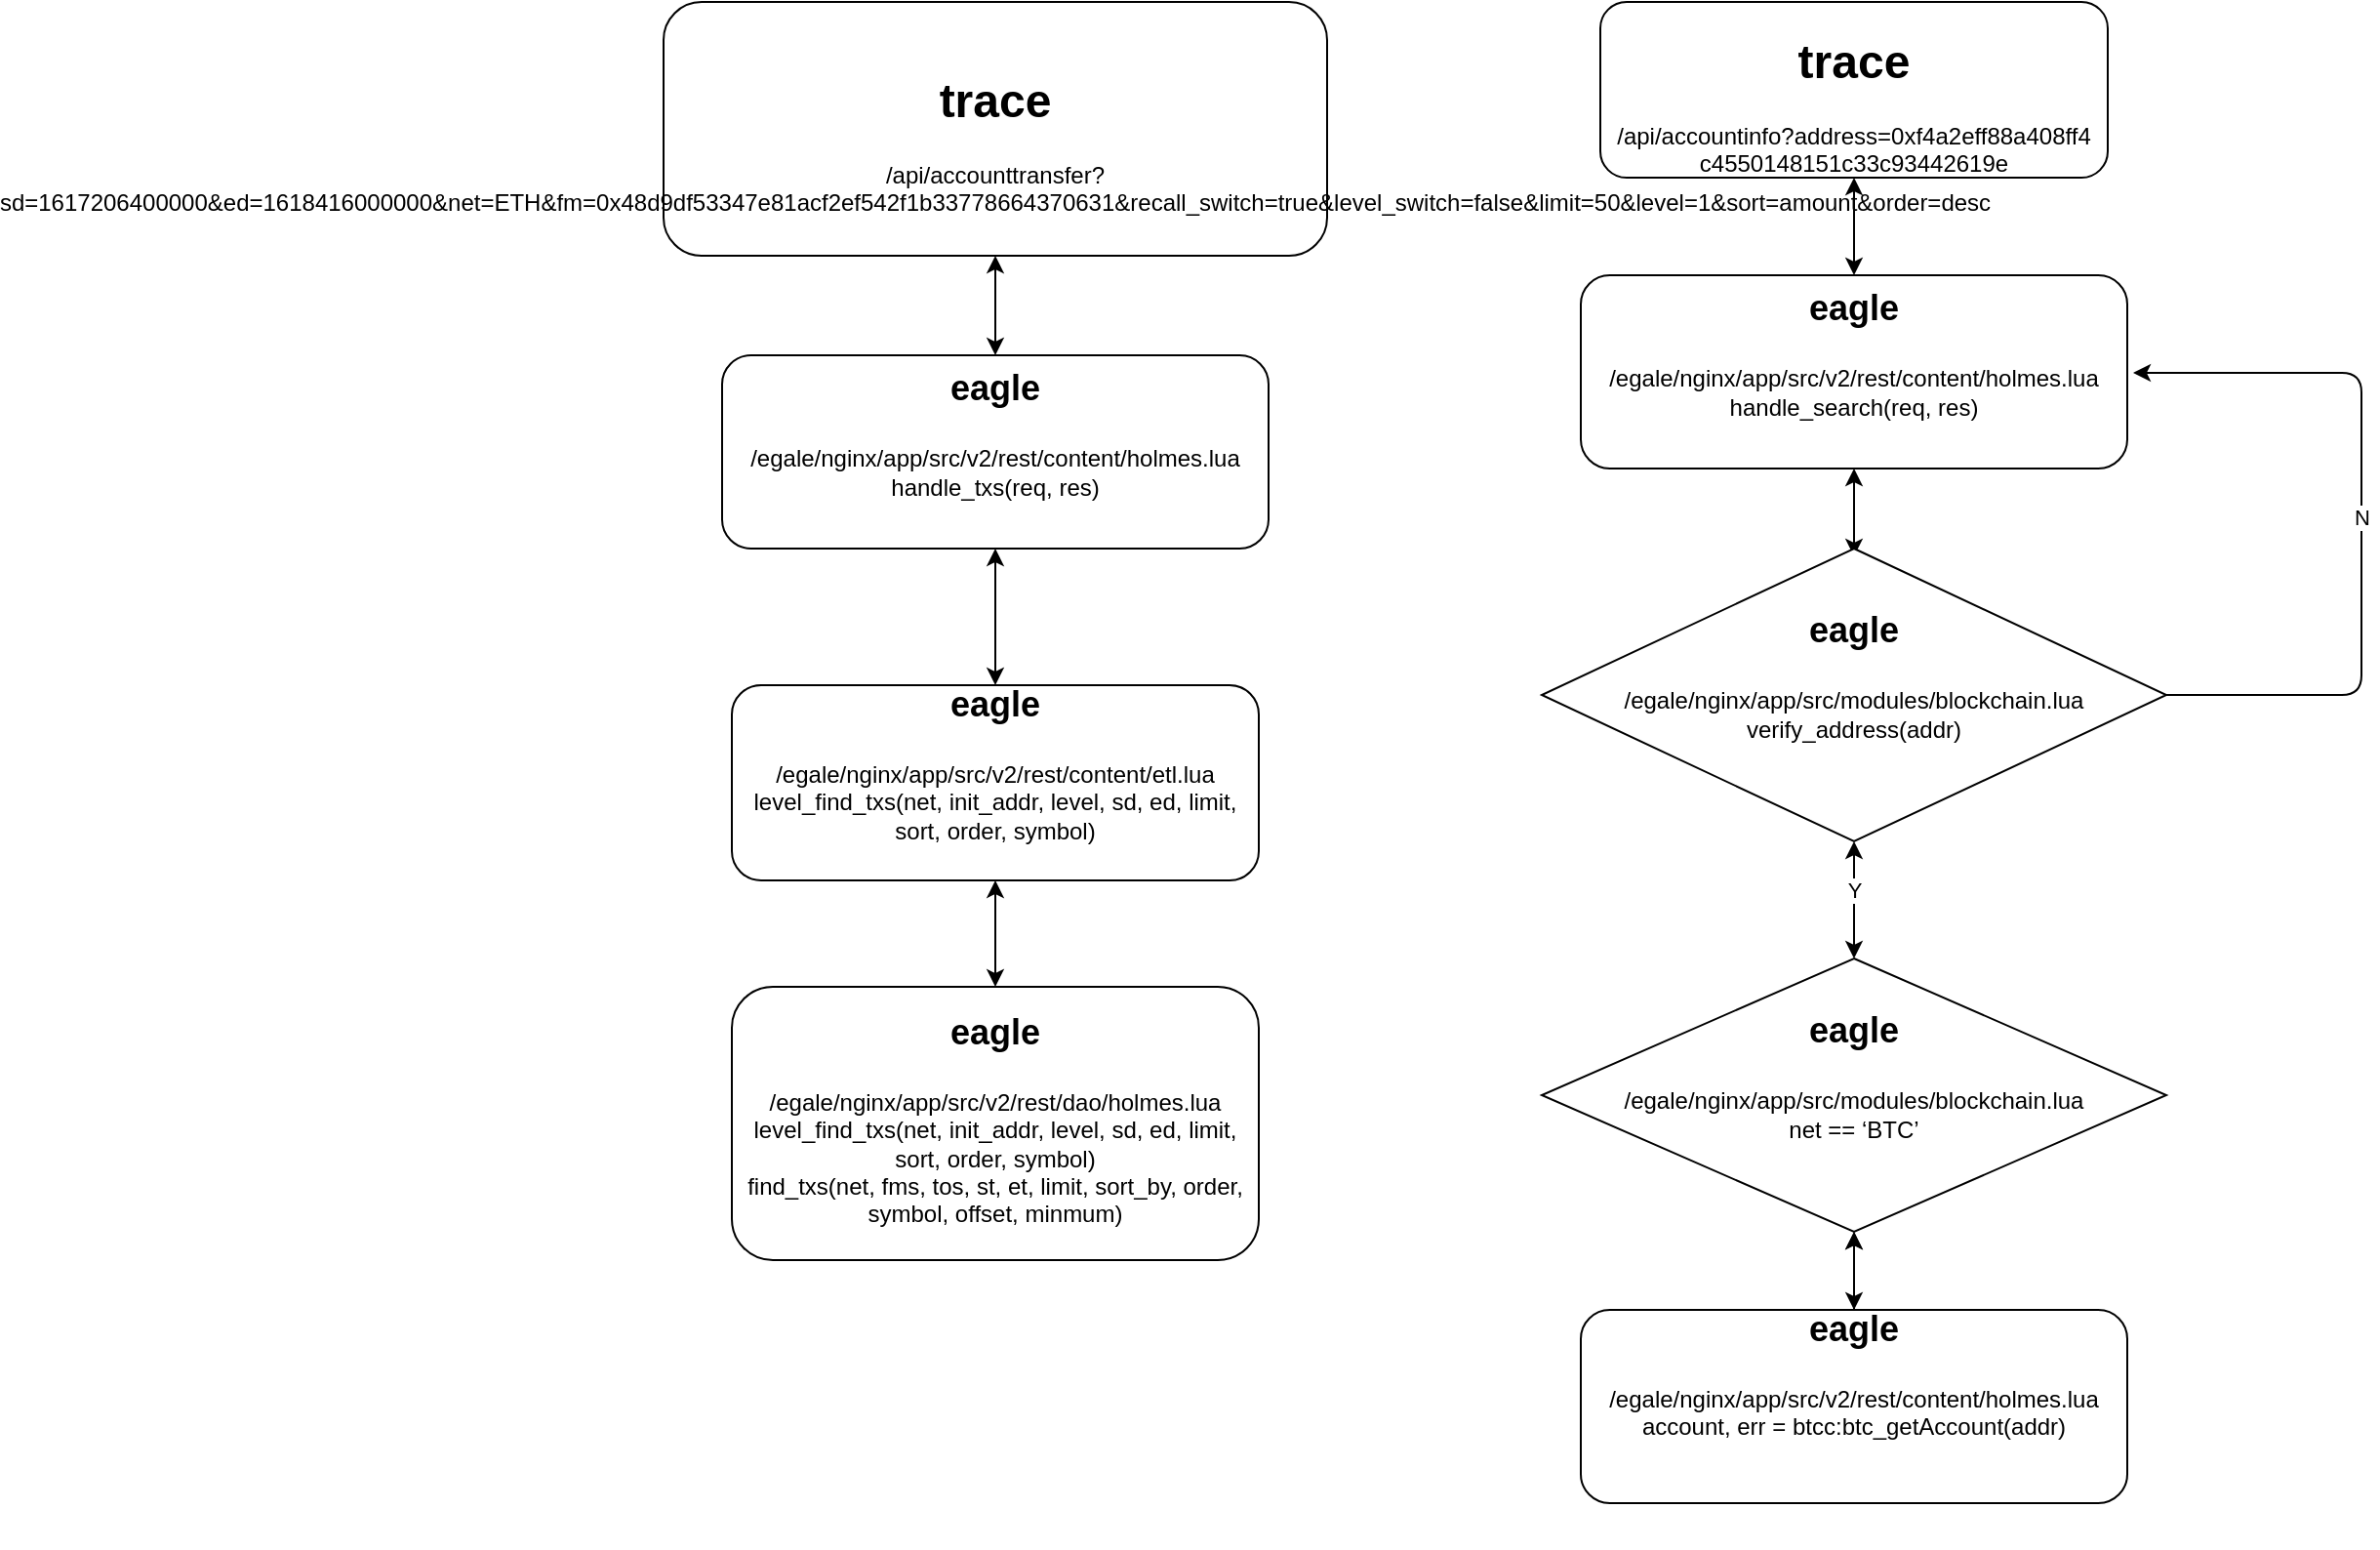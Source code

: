 <mxfile version="14.6.13" type="github">
  <diagram id="sd066UKES_7Aq1pJ9Ihq" name="Page-1">
    <mxGraphModel dx="946" dy="970" grid="1" gridSize="10" guides="1" tooltips="1" connect="1" arrows="1" fold="1" page="1" pageScale="1" pageWidth="827" pageHeight="1169" math="0" shadow="0">
      <root>
        <mxCell id="0" />
        <mxCell id="1" parent="0" />
        <mxCell id="I-y4QlHzyOzyjz6Vk-dk-1" value="&lt;h1&gt;&lt;font style=&quot;font-size: 24px&quot;&gt;&lt;b&gt;&lt;font style=&quot;font-size: 24px&quot;&gt;trace&lt;/font&gt;&lt;/b&gt;&lt;/font&gt;&lt;/h1&gt;/api/accounttransfer?sd=1617206400000&amp;amp;ed=1618416000000&amp;amp;net=ETH&amp;amp;fm=0x48d9df53347e81acf2ef542f1b33778664370631&amp;amp;recall_switch=true&amp;amp;level_switch=false&amp;amp;limit=50&amp;amp;level=1&amp;amp;sort=amount&amp;amp;order=desc" style="rounded=1;whiteSpace=wrap;html=1;" parent="1" vertex="1">
          <mxGeometry x="150" y="10" width="340" height="130" as="geometry" />
        </mxCell>
        <mxCell id="5zIYFA6XRT577n5AHELY-3" value="&lt;h1&gt;&lt;font style=&quot;font-size: 18px&quot;&gt;eagle&lt;/font&gt;&lt;/h1&gt;&lt;p&gt;/egale/nginx/app/src/v2/rest/content/holmes.lua&lt;br&gt;handle_txs(req, res)&lt;br&gt;&lt;br&gt;&lt;br&gt;&lt;/p&gt;" style="rounded=1;whiteSpace=wrap;html=1;" parent="1" vertex="1">
          <mxGeometry x="180" y="191" width="280" height="99" as="geometry" />
        </mxCell>
        <mxCell id="5zIYFA6XRT577n5AHELY-4" value="&lt;h1&gt;&lt;font style=&quot;font-size: 18px&quot;&gt;eagle&lt;/font&gt;&lt;/h1&gt;&lt;p&gt;/egale/nginx/app/src/v2/rest/content/etl.lua&lt;br&gt;level_find_txs(net, init_addr, level, sd, ed, limit, sort, order, symbol)&lt;br&gt;&lt;br&gt;&lt;br&gt;&lt;/p&gt;" style="rounded=1;whiteSpace=wrap;html=1;" parent="1" vertex="1">
          <mxGeometry x="185" y="360" width="270" height="100" as="geometry" />
        </mxCell>
        <mxCell id="5zIYFA6XRT577n5AHELY-5" value="" style="endArrow=classic;startArrow=classic;html=1;entryX=0.5;entryY=1;entryDx=0;entryDy=0;exitX=0.5;exitY=0;exitDx=0;exitDy=0;" parent="1" source="5zIYFA6XRT577n5AHELY-3" target="I-y4QlHzyOzyjz6Vk-dk-1" edge="1">
          <mxGeometry width="50" height="50" relative="1" as="geometry">
            <mxPoint x="120" y="240" as="sourcePoint" />
            <mxPoint x="170" y="190" as="targetPoint" />
          </mxGeometry>
        </mxCell>
        <mxCell id="5zIYFA6XRT577n5AHELY-6" value="" style="endArrow=classic;startArrow=classic;html=1;entryX=0.5;entryY=1;entryDx=0;entryDy=0;exitX=0.5;exitY=0;exitDx=0;exitDy=0;" parent="1" source="5zIYFA6XRT577n5AHELY-4" target="5zIYFA6XRT577n5AHELY-3" edge="1">
          <mxGeometry width="50" height="50" relative="1" as="geometry">
            <mxPoint x="50" y="420" as="sourcePoint" />
            <mxPoint x="100" y="370" as="targetPoint" />
          </mxGeometry>
        </mxCell>
        <mxCell id="5zIYFA6XRT577n5AHELY-8" value="&lt;h1&gt;&lt;font style=&quot;font-size: 18px&quot;&gt;eagle&lt;/font&gt;&lt;/h1&gt;&lt;p&gt;/egale/nginx/app/src/v2/rest/dao/holmes.lua&lt;br&gt;level_find_txs(net, init_addr, level, sd, ed, limit, sort, order, symbol)&lt;br&gt;find_txs(net, fms, tos, st, et, limit, sort_by, order, symbol, offset, minmum)&lt;br&gt;&lt;br&gt;&lt;/p&gt;" style="rounded=1;whiteSpace=wrap;html=1;" parent="1" vertex="1">
          <mxGeometry x="185" y="514.5" width="270" height="140" as="geometry" />
        </mxCell>
        <mxCell id="5zIYFA6XRT577n5AHELY-10" value="" style="endArrow=classic;startArrow=classic;html=1;entryX=0.5;entryY=1;entryDx=0;entryDy=0;exitX=0.5;exitY=0;exitDx=0;exitDy=0;" parent="1" source="5zIYFA6XRT577n5AHELY-8" target="5zIYFA6XRT577n5AHELY-4" edge="1">
          <mxGeometry width="50" height="50" relative="1" as="geometry">
            <mxPoint x="320" y="580" as="sourcePoint" />
            <mxPoint x="320" y="490" as="targetPoint" />
          </mxGeometry>
        </mxCell>
        <mxCell id="5zIYFA6XRT577n5AHELY-13" value="&lt;h1&gt;&lt;font style=&quot;font-size: 24px&quot;&gt;&lt;b&gt;&lt;font style=&quot;font-size: 24px&quot;&gt;trace&lt;/font&gt;&lt;/b&gt;&lt;/font&gt;&lt;/h1&gt;/api/accountinfo?address=0xf4a2eff88a408ff4&lt;br&gt;c4550148151c33c93442619e" style="rounded=1;whiteSpace=wrap;html=1;" parent="1" vertex="1">
          <mxGeometry x="630" y="10" width="260" height="90" as="geometry" />
        </mxCell>
        <mxCell id="5zIYFA6XRT577n5AHELY-14" value="&lt;h1&gt;&lt;font style=&quot;font-size: 18px&quot;&gt;eagle&lt;/font&gt;&lt;/h1&gt;&lt;p&gt;/egale/nginx/app/src/v2/rest/content/holmes.lua&lt;br&gt;handle_search(req, res)&lt;br&gt;&lt;br&gt;&lt;br&gt;&lt;/p&gt;" style="rounded=1;whiteSpace=wrap;html=1;" parent="1" vertex="1">
          <mxGeometry x="620" y="150" width="280" height="99" as="geometry" />
        </mxCell>
        <mxCell id="5zIYFA6XRT577n5AHELY-16" value="" style="endArrow=classic;startArrow=classic;html=1;entryX=0.5;entryY=1;entryDx=0;entryDy=0;exitX=0.5;exitY=0;exitDx=0;exitDy=0;" parent="1" source="5zIYFA6XRT577n5AHELY-14" target="5zIYFA6XRT577n5AHELY-13" edge="1">
          <mxGeometry width="50" height="50" relative="1" as="geometry">
            <mxPoint x="560" y="220" as="sourcePoint" />
            <mxPoint x="610" y="170" as="targetPoint" />
          </mxGeometry>
        </mxCell>
        <mxCell id="5zIYFA6XRT577n5AHELY-17" value="" style="endArrow=classic;startArrow=classic;html=1;entryX=0.5;entryY=1;entryDx=0;entryDy=0;exitX=0.5;exitY=0;exitDx=0;exitDy=0;" parent="1" target="5zIYFA6XRT577n5AHELY-14" edge="1">
          <mxGeometry width="50" height="50" relative="1" as="geometry">
            <mxPoint x="760" y="294" as="sourcePoint" />
            <mxPoint x="600" y="340" as="targetPoint" />
          </mxGeometry>
        </mxCell>
        <mxCell id="5zIYFA6XRT577n5AHELY-18" value="&lt;h1&gt;&lt;font style=&quot;font-size: 18px&quot;&gt;eagle&lt;/font&gt;&lt;/h1&gt;&lt;p&gt;/egale/nginx/app/src/modules/blockchain.lua&lt;br&gt;verify_address(addr)&lt;br&gt;&lt;br&gt;&lt;br&gt;&lt;/p&gt;" style="rhombus;whiteSpace=wrap;html=1;" parent="1" vertex="1">
          <mxGeometry x="600" y="290" width="320" height="150" as="geometry" />
        </mxCell>
        <mxCell id="5zIYFA6XRT577n5AHELY-21" value="" style="endArrow=classic;html=1;strokeColor=none;" parent="1" edge="1">
          <mxGeometry width="50" height="50" relative="1" as="geometry">
            <mxPoint x="940" y="530" as="sourcePoint" />
            <mxPoint x="990" y="480" as="targetPoint" />
          </mxGeometry>
        </mxCell>
        <mxCell id="5zIYFA6XRT577n5AHELY-22" value="N" style="endArrow=classic;html=1;exitX=1;exitY=0.5;exitDx=0;exitDy=0;" parent="1" source="5zIYFA6XRT577n5AHELY-18" edge="1">
          <mxGeometry width="50" height="50" relative="1" as="geometry">
            <mxPoint x="980" y="420" as="sourcePoint" />
            <mxPoint x="903" y="200" as="targetPoint" />
            <Array as="points">
              <mxPoint x="1020" y="365" />
              <mxPoint x="1020" y="200" />
            </Array>
          </mxGeometry>
        </mxCell>
        <mxCell id="Co5W5G57pvkmREKwZ7wi-2" value="&lt;h1&gt;&lt;font style=&quot;font-size: 18px&quot;&gt;eagle&lt;/font&gt;&lt;/h1&gt;&lt;p&gt;/egale/nginx/app/src/modules/blockchain.lua&lt;br&gt;net == ‘BTC’&lt;br&gt;&lt;br&gt;&lt;br&gt;&lt;/p&gt;" style="rhombus;whiteSpace=wrap;html=1;" vertex="1" parent="1">
          <mxGeometry x="600" y="500" width="320" height="140" as="geometry" />
        </mxCell>
        <mxCell id="Co5W5G57pvkmREKwZ7wi-3" value="" style="endArrow=classic;startArrow=classic;html=1;entryX=0.5;entryY=1;entryDx=0;entryDy=0;exitX=0.5;exitY=0;exitDx=0;exitDy=0;" edge="1" parent="1" source="Co5W5G57pvkmREKwZ7wi-2" target="5zIYFA6XRT577n5AHELY-18">
          <mxGeometry width="50" height="50" relative="1" as="geometry">
            <mxPoint x="590" y="530" as="sourcePoint" />
            <mxPoint x="640" y="480" as="targetPoint" />
          </mxGeometry>
        </mxCell>
        <mxCell id="Co5W5G57pvkmREKwZ7wi-4" value="Y" style="edgeLabel;html=1;align=center;verticalAlign=middle;resizable=0;points=[];" vertex="1" connectable="0" parent="Co5W5G57pvkmREKwZ7wi-3">
          <mxGeometry x="0.167" relative="1" as="geometry">
            <mxPoint as="offset" />
          </mxGeometry>
        </mxCell>
        <mxCell id="Co5W5G57pvkmREKwZ7wi-7" value="" style="edgeStyle=orthogonalEdgeStyle;rounded=0;orthogonalLoop=1;jettySize=auto;html=1;" edge="1" parent="1" source="Co5W5G57pvkmREKwZ7wi-5" target="Co5W5G57pvkmREKwZ7wi-2">
          <mxGeometry relative="1" as="geometry" />
        </mxCell>
        <mxCell id="Co5W5G57pvkmREKwZ7wi-5" value="&lt;h1&gt;&lt;font style=&quot;font-size: 18px&quot;&gt;eagle&lt;/font&gt;&lt;/h1&gt;&lt;p&gt;/egale/nginx/app/src/v2/rest/content/holmes.lua&lt;br&gt;account, err = btcc:btc_getAccount(addr)&lt;br&gt;&lt;br&gt;&lt;br&gt;&lt;br&gt;&lt;/p&gt;" style="rounded=1;whiteSpace=wrap;html=1;" vertex="1" parent="1">
          <mxGeometry x="620" y="680" width="280" height="99" as="geometry" />
        </mxCell>
        <mxCell id="Co5W5G57pvkmREKwZ7wi-6" value="" style="endArrow=classic;startArrow=classic;html=1;entryX=0.5;entryY=1;entryDx=0;entryDy=0;exitX=0.5;exitY=0;exitDx=0;exitDy=0;" edge="1" parent="1" source="Co5W5G57pvkmREKwZ7wi-5" target="Co5W5G57pvkmREKwZ7wi-2">
          <mxGeometry width="50" height="50" relative="1" as="geometry">
            <mxPoint x="760" y="680" as="sourcePoint" />
            <mxPoint x="630" y="630" as="targetPoint" />
          </mxGeometry>
        </mxCell>
      </root>
    </mxGraphModel>
  </diagram>
</mxfile>
